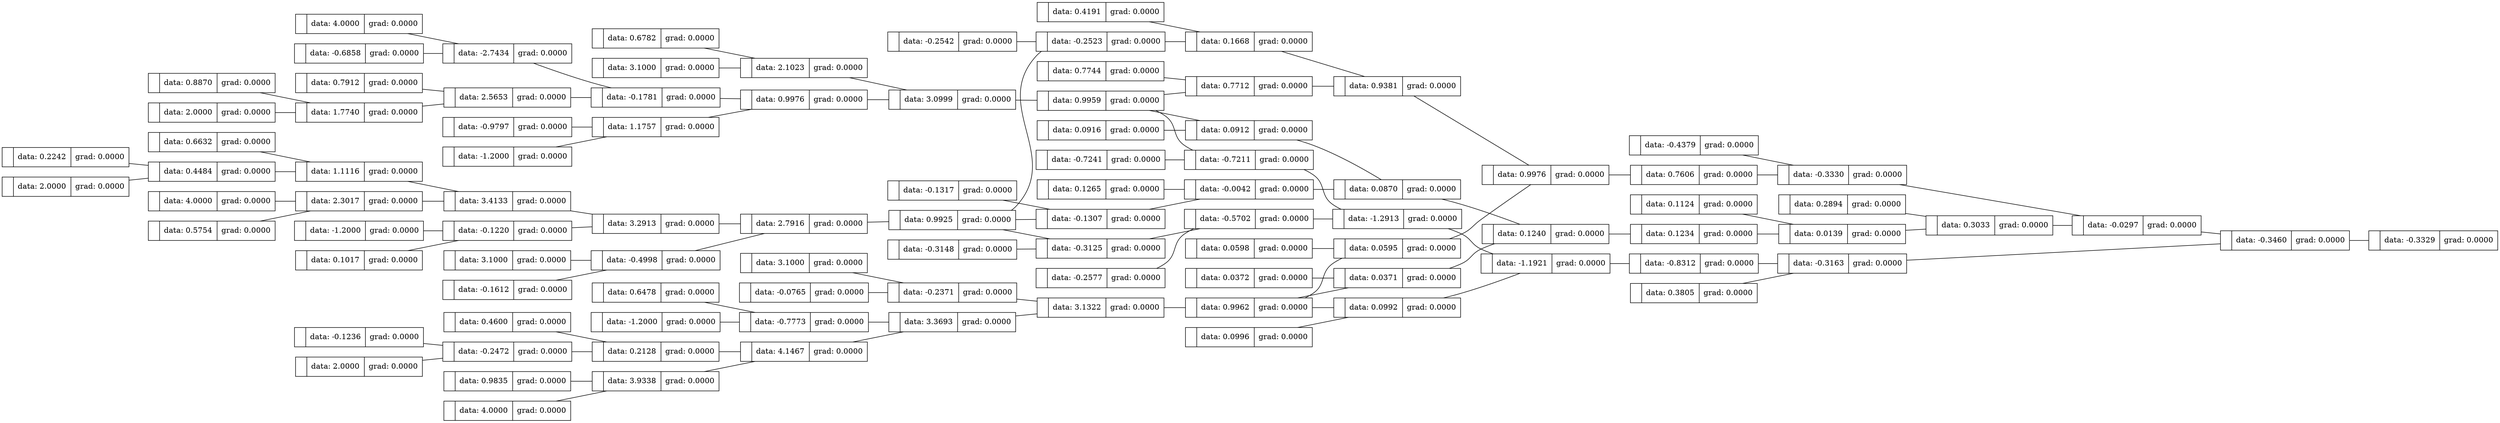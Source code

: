graph {
	graph [rankdir=LR]
	139704666046528 [label="{ | data: 4.0000 | grad: 0.0000}" shape=record]
	139704665727104 [label="{ | data: 0.8870 | grad: 0.0000}" shape=record]
	139704666046624 [label="{ | data: -2.7434 | grad: 0.0000}" shape=record]
	139704666054880 [label="{ | data: -0.7211 | grad: 0.0000}" shape=record]
	139704665727248 [label="{ | data: -0.6858 | grad: 0.0000}" shape=record]
	139704665727344 [label="{ | data: -0.9797 | grad: 0.0000}" shape=record]
	139704666046864 [label="{ | data: -0.1781 | grad: 0.0000}" shape=record]
	139704666055120 [label="{ | data: -1.2913 | grad: 0.0000}" shape=record]
	139704665727440 [label="{ | data: 0.6782 | grad: 0.0000}" shape=record]
	139704665727536 [label="{ | data: 0.7912 | grad: 0.0000}" shape=record]
	139704666047104 [label="{ | data: -1.2000 | grad: 0.0000}" shape=record]
	139704666055360 [label="{ | data: 0.0992 | grad: 0.0000}" shape=record]
	139704665727680 [label="{ | data: -0.1236 | grad: 0.0000}" shape=record]
	139704666047200 [label="{ | data: 1.1757 | grad: 0.0000}" shape=record]
	139704665727824 [label="{ | data: 0.9835 | grad: 0.0000}" shape=record]
	139704666055600 [label="{ | data: -1.1921 | grad: 0.0000}" shape=record]
	139704665727920 [label="{ | data: 0.6478 | grad: 0.0000}" shape=record]
	139704666047440 [label="{ | data: 0.9976 | grad: 0.0000}" shape=record]
	139704665728016 [label="{ | data: -0.0765 | grad: 0.0000}" shape=record]
	139704666055744 [label="{ | data: -0.8312 | grad: 0.0000}" shape=record]
	139704665728112 [label="{ | data: 0.4600 | grad: 0.0000}" shape=record]
	139704666047680 [label="{ | data: 3.1000 | grad: 0.0000}" shape=record]
	139704666047776 [label="{ | data: 2.1023 | grad: 0.0000}" shape=record]
	139704665728352 [label="{ | data: -0.1317 | grad: 0.0000}" shape=record]
	139704666056080 [label="{ | data: 0.0139 | grad: 0.0000}" shape=record]
	139704665728496 [label="{ | data: 0.0916 | grad: 0.0000}" shape=record]
	139704666048016 [label="{ | data: 3.0999 | grad: 0.0000}" shape=record]
	139704665728592 [label="{ | data: 0.0372 | grad: 0.0000}" shape=record]
	139704666056320 [label="{ | data: 0.3033 | grad: 0.0000}" shape=record]
	139704666048160 [label="{ | data: 0.9959 | grad: 0.0000}" shape=record]
	139704665728688 [label="{ | data: 0.1265 | grad: 0.0000}" shape=record]
	139704665728832 [label="{ | data: -0.2542 | grad: 0.0000}" shape=record]
	139704666056560 [label="{ | data: -0.3330 | grad: 0.0000}" shape=record]
	139704665728976 [label="{ | data: 0.7744 | grad: 0.0000}" shape=record]
	139704666048496 [label="{ | data: 2.0000 | grad: 0.0000}" shape=record]
	139704665729072 [label="{ | data: 0.0598 | grad: 0.0000}" shape=record]
	139704666048592 [label="{ | data: -0.2472 | grad: 0.0000}" shape=record]
	139704666056800 [label="{ | data: -0.0297 | grad: 0.0000}" shape=record]
	139704665729168 [label="{ | data: 0.4191 | grad: 0.0000}" shape=record]
	139704665729312 [label="{ | data: -0.3148 | grad: 0.0000}" shape=record]
	139704666048832 [label="{ | data: 0.2128 | grad: 0.0000}" shape=record]
	139704666057040 [label="{ | data: -0.3163 | grad: 0.0000}" shape=record]
	139704665729456 [label="{ | data: -0.7241 | grad: 0.0000}" shape=record]
	139704665729552 [label="{ | data: 0.0996 | grad: 0.0000}" shape=record]
	139704666049072 [label="{ | data: 4.0000 | grad: 0.0000}" shape=record]
	139704666057280 [label="{ | data: -0.3460 | grad: 0.0000}" shape=record]
	139704665729648 [label="{ | data: -0.2577 | grad: 0.0000}" shape=record]
	139704666049168 [label="{ | data: 3.9338 | grad: 0.0000}" shape=record]
	139704665726960 [label="{ | data: 0.6632 | grad: 0.0000}" shape=record]
	139704666057424 [label="{ | data: -0.3329 | grad: 0.0000}" shape=record]
	139704665729888 [label="{ | data: 0.1124 | grad: 0.0000}" shape=record]
	139704666049408 [label="{ | data: 4.1467 | grad: 0.0000}" shape=record]
	139704665730032 [label="{ | data: -0.4379 | grad: 0.0000}" shape=record]
	139704665730128 [label="{ | data: 0.3805 | grad: 0.0000}" shape=record]
	139704666049648 [label="{ | data: -1.2000 | grad: 0.0000}" shape=record]
	139704665730224 [label="{ | data: 0.2894 | grad: 0.0000}" shape=record]
	139704666049744 [label="{ | data: -0.7773 | grad: 0.0000}" shape=record]
	139704666049984 [label="{ | data: 3.3693 | grad: 0.0000}" shape=record]
	139704666050224 [label="{ | data: 3.1000 | grad: 0.0000}" shape=record]
	139704666050320 [label="{ | data: -0.2371 | grad: 0.0000}" shape=record]
	139704666050560 [label="{ | data: 3.1322 | grad: 0.0000}" shape=record]
	139704666050704 [label="{ | data: 0.9962 | grad: 0.0000}" shape=record]
	139704665723216 [label="{ | data: 0.2242 | grad: 0.0000}" shape=record]
	139704666051040 [label="{ | data: -0.1307 | grad: 0.0000}" shape=record]
	139704666051280 [label="{ | data: -0.0042 | grad: 0.0000}" shape=record]
	139704666051520 [label="{ | data: 0.0912 | grad: 0.0000}" shape=record]
	139704665994192 [label="{ | data: 2.0000 | grad: 0.0000}" shape=record]
	139704665994288 [label="{ | data: 0.4484 | grad: 0.0000}" shape=record]
	139704666051760 [label="{ | data: 0.0870 | grad: 0.0000}" shape=record]
	139704665994528 [label="{ | data: 1.1116 | grad: 0.0000}" shape=record]
	139704666052000 [label="{ | data: 0.0371 | grad: 0.0000}" shape=record]
	139704665994768 [label="{ | data: 4.0000 | grad: 0.0000}" shape=record]
	139704665994864 [label="{ | data: 2.3017 | grad: 0.0000}" shape=record]
	139704666052240 [label="{ | data: 0.1240 | grad: 0.0000}" shape=record]
	139704666052384 [label="{ | data: 0.1234 | grad: 0.0000}" shape=record]
	139704665995104 [label="{ | data: 3.4133 | grad: 0.0000}" shape=record]
	139704665995344 [label="{ | data: -1.2000 | grad: 0.0000}" shape=record]
	139704666052720 [label="{ | data: -0.2523 | grad: 0.0000}" shape=record]
	139704665995440 [label="{ | data: -0.1220 | grad: 0.0000}" shape=record]
	139704666052960 [label="{ | data: 0.1668 | grad: 0.0000}" shape=record]
	139704665995680 [label="{ | data: 3.2913 | grad: 0.0000}" shape=record]
	139704666053200 [label="{ | data: 0.7712 | grad: 0.0000}" shape=record]
	139704665995920 [label="{ | data: 3.1000 | grad: 0.0000}" shape=record]
	139704665996016 [label="{ | data: -0.4998 | grad: 0.0000}" shape=record]
	139704666053440 [label="{ | data: 0.9381 | grad: 0.0000}" shape=record]
	139704665996256 [label="{ | data: 2.7916 | grad: 0.0000}" shape=record]
	139704666053680 [label="{ | data: 0.0595 | grad: 0.0000}" shape=record]
	139704665996400 [label="{ | data: 0.9925 | grad: 0.0000}" shape=record]
	139704666053920 [label="{ | data: 0.9976 | grad: 0.0000}" shape=record]
	139704666054064 [label="{ | data: 0.7606 | grad: 0.0000}" shape=record]
	139704665996736 [label="{ | data: 2.0000 | grad: 0.0000}" shape=record]
	139704665726480 [label="{ | data: 0.5754 | grad: 0.0000}" shape=record]
	139704665996832 [label="{ | data: 1.7740 | grad: 0.0000}" shape=record]
	139704666054400 [label="{ | data: -0.3125 | grad: 0.0000}" shape=record]
	139704665997072 [label="{ | data: 2.5653 | grad: 0.0000}" shape=record]
	139704665726768 [label="{ | data: 0.1017 | grad: 0.0000}" shape=record]
	139704665726864 [label="{ | data: -0.1612 | grad: 0.0000}" shape=record]
	139704666054640 [label="{ | data: -0.5702 | grad: 0.0000}" shape=record]
	139704666047200 -- 139704666047440
	139704666056080 -- 139704666056320
	139704666050704 -- 139704666052000
	139704666052720 -- 139704666052960
	139704665723216 -- 139704665994288
	139704666057280 -- 139704666057424
	139704665730128 -- 139704666057040
	139704666053680 -- 139704666053920
	139704666050704 -- 139704666055360
	139704666049408 -- 139704666049984
	139704665994864 -- 139704665995104
	139704665727248 -- 139704666046624
	139704665727440 -- 139704666047776
	139704666047440 -- 139704666048016
	139704666056560 -- 139704666056800
	139704665729312 -- 139704666054400
	139704666046864 -- 139704666047440
	139704666053920 -- 139704666054064
	139704666050320 -- 139704666050560
	139704665727104 -- 139704665996832
	139704666052960 -- 139704666053440
	139704665994288 -- 139704665994528
	139704665728112 -- 139704666048832
	139704665728832 -- 139704666052720
	139704665729456 -- 139704666054880
	139704665728976 -- 139704666053200
	139704666049744 -- 139704666049984
	139704665995920 -- 139704665996016
	139704665726480 -- 139704665994864
	139704666050560 -- 139704666050704
	139704665728496 -- 139704666051520
	139704665995104 -- 139704665995680
	139704665729888 -- 139704666056080
	139704665994528 -- 139704665995104
	139704665995344 -- 139704665995440
	139704665727344 -- 139704666047200
	139704665727680 -- 139704666048592
	139704665726960 -- 139704665994528
	139704665729648 -- 139704666054640
	139704666049984 -- 139704666050560
	139704665729552 -- 139704666055360
	139704665995440 -- 139704665995680
	139704665728688 -- 139704666051280
	139704666051760 -- 139704666052240
	139704666048160 -- 139704666051520
	139704666048016 -- 139704666048160
	139704665996832 -- 139704665997072
	139704666054064 -- 139704666056560
	139704666048160 -- 139704666054880
	139704666054640 -- 139704666055120
	139704666048496 -- 139704666048592
	139704665726768 -- 139704665995440
	139704666047104 -- 139704666047200
	139704666048160 -- 139704666053200
	139704666055744 -- 139704666057040
	139704666055120 -- 139704666055600
	139704666046528 -- 139704666046624
	139704665730032 -- 139704666056560
	139704666054400 -- 139704666054640
	139704665727824 -- 139704666049168
	139704666046624 -- 139704666046864
	139704665728592 -- 139704666052000
	139704665996016 -- 139704665996256
	139704665729168 -- 139704666052960
	139704665994192 -- 139704665994288
	139704666055360 -- 139704666055600
	139704665996256 -- 139704665996400
	139704666051040 -- 139704666051280
	139704665730224 -- 139704666056320
	139704666055600 -- 139704666055744
	139704665997072 -- 139704666046864
	139704666052000 -- 139704666052240
	139704665727920 -- 139704666049744
	139704665727536 -- 139704665997072
	139704666052240 -- 139704666052384
	139704666049072 -- 139704666049168
	139704666054880 -- 139704666055120
	139704665995680 -- 139704665996256
	139704666051280 -- 139704666051760
	139704666049168 -- 139704666049408
	139704666051520 -- 139704666051760
	139704665996736 -- 139704665996832
	139704666056800 -- 139704666057280
	139704665996400 -- 139704666051040
	139704666057040 -- 139704666057280
	139704666048592 -- 139704666048832
	139704665994768 -- 139704665994864
	139704666053440 -- 139704666053920
	139704665728016 -- 139704666050320
	139704665996400 -- 139704666054400
	139704666050224 -- 139704666050320
	139704665726864 -- 139704665996016
	139704665729072 -- 139704666053680
	139704666048832 -- 139704666049408
	139704666056320 -- 139704666056800
	139704666049648 -- 139704666049744
	139704665996400 -- 139704666052720
	139704666047680 -- 139704666047776
	139704666050704 -- 139704666053680
	139704666047776 -- 139704666048016
	139704665728352 -- 139704666051040
	139704666053200 -- 139704666053440
	139704666052384 -- 139704666056080
}
